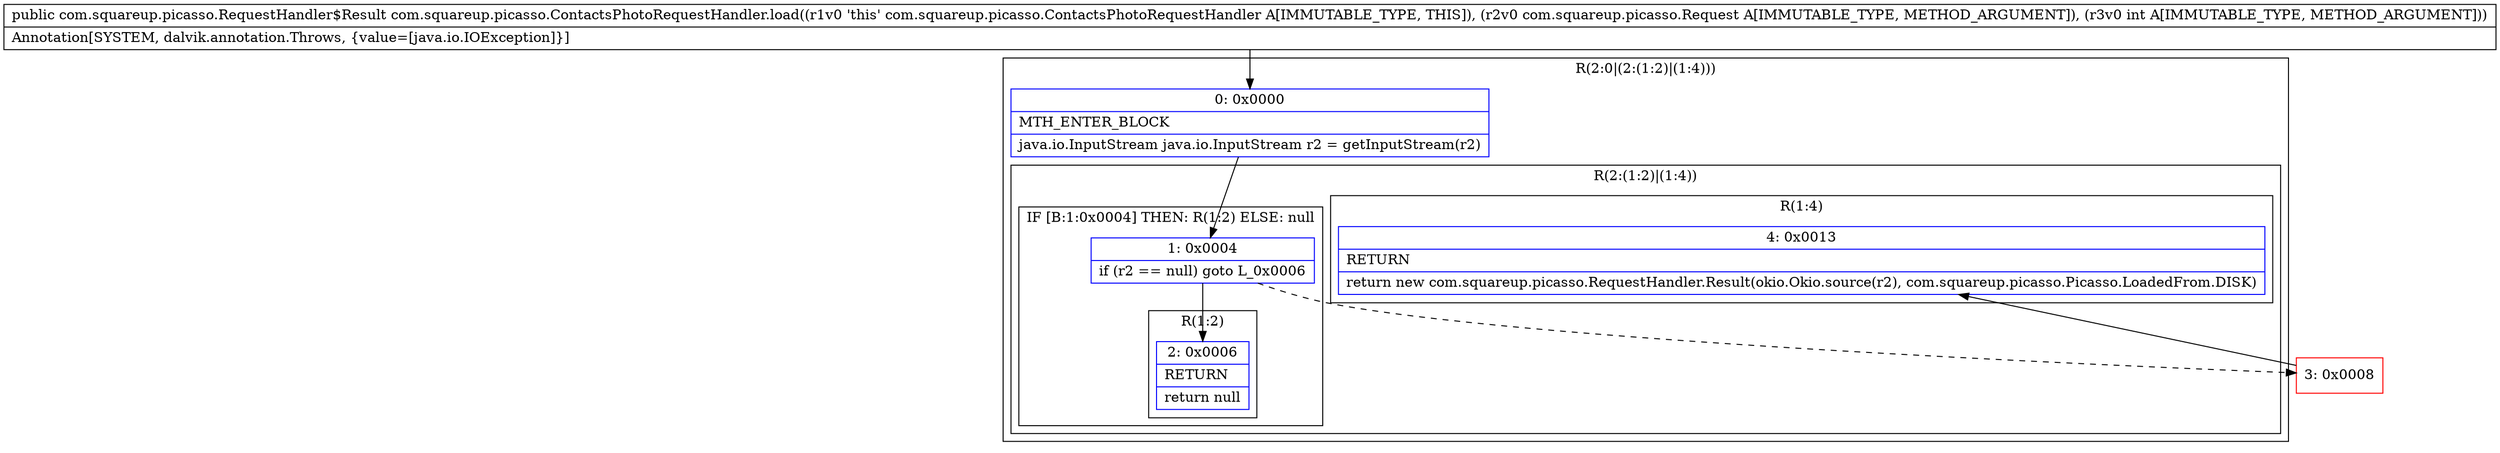 digraph "CFG forcom.squareup.picasso.ContactsPhotoRequestHandler.load(Lcom\/squareup\/picasso\/Request;I)Lcom\/squareup\/picasso\/RequestHandler$Result;" {
subgraph cluster_Region_1798228663 {
label = "R(2:0|(2:(1:2)|(1:4)))";
node [shape=record,color=blue];
Node_0 [shape=record,label="{0\:\ 0x0000|MTH_ENTER_BLOCK\l|java.io.InputStream java.io.InputStream r2 = getInputStream(r2)\l}"];
subgraph cluster_Region_211705798 {
label = "R(2:(1:2)|(1:4))";
node [shape=record,color=blue];
subgraph cluster_IfRegion_1253276388 {
label = "IF [B:1:0x0004] THEN: R(1:2) ELSE: null";
node [shape=record,color=blue];
Node_1 [shape=record,label="{1\:\ 0x0004|if (r2 == null) goto L_0x0006\l}"];
subgraph cluster_Region_1812139180 {
label = "R(1:2)";
node [shape=record,color=blue];
Node_2 [shape=record,label="{2\:\ 0x0006|RETURN\l|return null\l}"];
}
}
subgraph cluster_Region_2055238696 {
label = "R(1:4)";
node [shape=record,color=blue];
Node_4 [shape=record,label="{4\:\ 0x0013|RETURN\l|return new com.squareup.picasso.RequestHandler.Result(okio.Okio.source(r2), com.squareup.picasso.Picasso.LoadedFrom.DISK)\l}"];
}
}
}
Node_3 [shape=record,color=red,label="{3\:\ 0x0008}"];
MethodNode[shape=record,label="{public com.squareup.picasso.RequestHandler$Result com.squareup.picasso.ContactsPhotoRequestHandler.load((r1v0 'this' com.squareup.picasso.ContactsPhotoRequestHandler A[IMMUTABLE_TYPE, THIS]), (r2v0 com.squareup.picasso.Request A[IMMUTABLE_TYPE, METHOD_ARGUMENT]), (r3v0 int A[IMMUTABLE_TYPE, METHOD_ARGUMENT]))  | Annotation[SYSTEM, dalvik.annotation.Throws, \{value=[java.io.IOException]\}]\l}"];
MethodNode -> Node_0;
Node_0 -> Node_1;
Node_1 -> Node_2;
Node_1 -> Node_3[style=dashed];
Node_3 -> Node_4;
}

